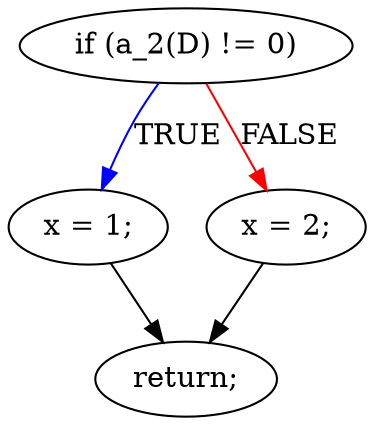 digraph { // mcdc004b
    A2 [label="if (a_2(D) != 0)"];
    A3 [label="x = 1;"];
    A4 [label="x = 2;"];
    A5 [label="return;"];
    A2 -> A3 [label="TRUE", color="blue"];
    A2 -> A4 [label="FALSE", color="red"];
    A3 -> A5 [label="", color="black"];
    A4 -> A5 [label="", color="black"];
}
